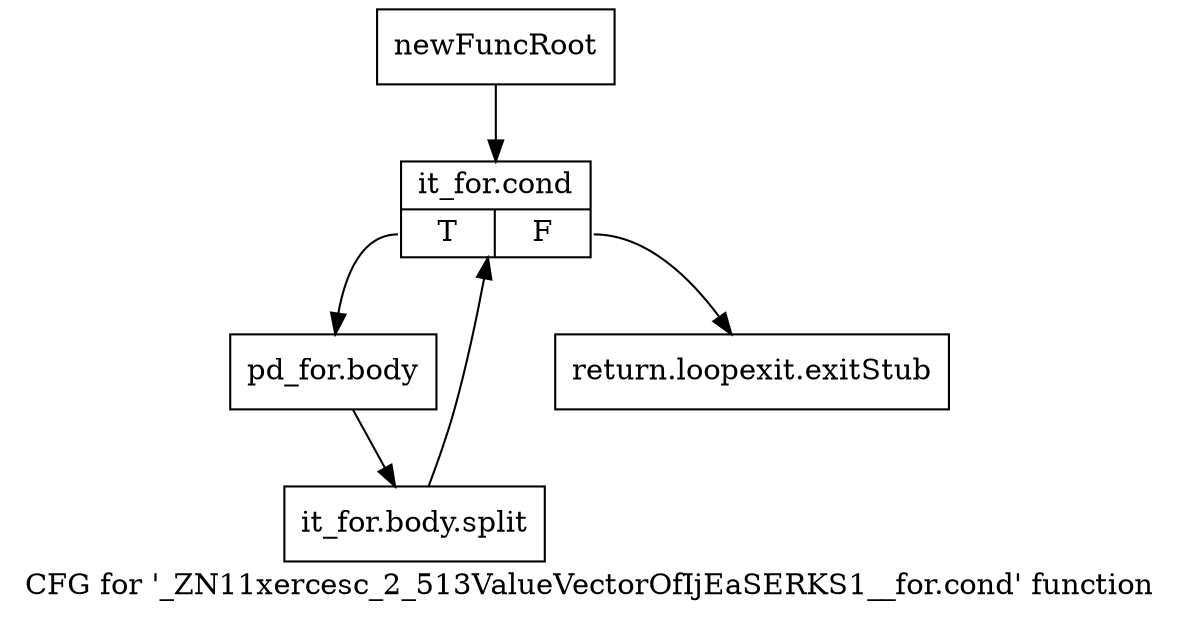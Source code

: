 digraph "CFG for '_ZN11xercesc_2_513ValueVectorOfIjEaSERKS1__for.cond' function" {
	label="CFG for '_ZN11xercesc_2_513ValueVectorOfIjEaSERKS1__for.cond' function";

	Node0x9a7fd90 [shape=record,label="{newFuncRoot}"];
	Node0x9a7fd90 -> Node0x9a80210;
	Node0x9a801c0 [shape=record,label="{return.loopexit.exitStub}"];
	Node0x9a80210 [shape=record,label="{it_for.cond|{<s0>T|<s1>F}}"];
	Node0x9a80210:s0 -> Node0x9a80260;
	Node0x9a80210:s1 -> Node0x9a801c0;
	Node0x9a80260 [shape=record,label="{pd_for.body}"];
	Node0x9a80260 -> Node0xceb5f00;
	Node0xceb5f00 [shape=record,label="{it_for.body.split}"];
	Node0xceb5f00 -> Node0x9a80210;
}
